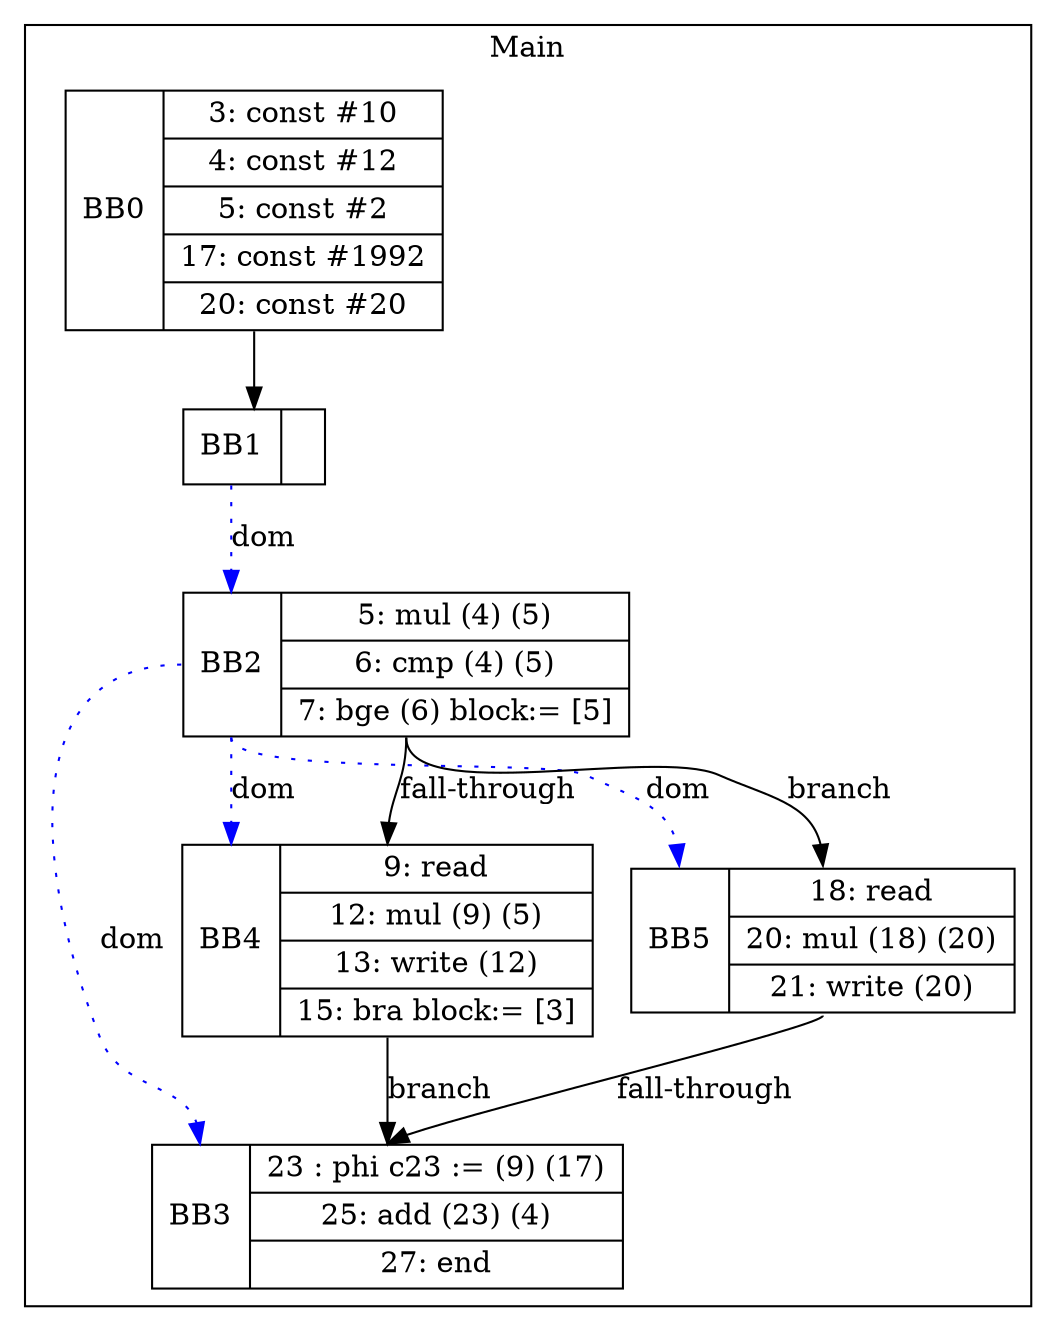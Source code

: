 digraph G {
node [shape=record];
subgraph cluster_main{
label = "Main";
BB0 [shape=record, label="<b>BB0|{3: const #10|4: const #12|5: const #2|17: const #1992|20: const #20}"];
BB1 [shape=record, label="<b>BB1|}"];
BB2 [shape=record, label="<b>BB2|{5: mul (4) (5)|6: cmp (4) (5)|7: bge (6) block:= [5]}"];
BB3 [shape=record, label="<b>BB3|{23 : phi c23 := (9) (17)|25: add (23) (4)|27: end}"];
BB4 [shape=record, label="<b>BB4|{9: read|12: mul (9) (5)|13: write (12)|15: bra block:= [3]}"];
BB5 [shape=record, label="<b>BB5|{18: read|20: mul (18) (20)|21: write (20)}"];
}
BB0:s -> BB1:n ;
BB2:b -> BB3:b [color=blue, style=dotted, label="dom"];
BB2:b -> BB4:b [color=blue, style=dotted, label="dom"];
BB1:b -> BB2:b [color=blue, style=dotted, label="dom"];
BB2:b -> BB5:b [color=blue, style=dotted, label="dom"];
BB2:s -> BB5:n [label="branch"];
BB4:s -> BB3:n [label="branch"];
BB5:s -> BB3:n [label="fall-through"];
BB2:s -> BB4:n [label="fall-through"];
}
